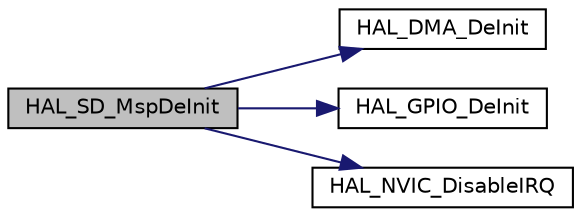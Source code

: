 digraph "HAL_SD_MspDeInit"
{
 // LATEX_PDF_SIZE
  edge [fontname="Helvetica",fontsize="10",labelfontname="Helvetica",labelfontsize="10"];
  node [fontname="Helvetica",fontsize="10",shape=record];
  rankdir="LR";
  Node1 [label="HAL_SD_MspDeInit",height=0.2,width=0.4,color="black", fillcolor="grey75", style="filled", fontcolor="black",tooltip=" "];
  Node1 -> Node2 [color="midnightblue",fontsize="10",style="solid"];
  Node2 [label="HAL_DMA_DeInit",height=0.2,width=0.4,color="black", fillcolor="white", style="filled",URL="$group___d_m_a___exported___functions___group1.html#ga7bb8587d642da11252a97f5c41c389ef",tooltip=" "];
  Node1 -> Node3 [color="midnightblue",fontsize="10",style="solid"];
  Node3 [label="HAL_GPIO_DeInit",height=0.2,width=0.4,color="black", fillcolor="white", style="filled",URL="$group___g_p_i_o___exported___functions___group1.html#gafe9c756b5aa18961032a3f8aa572959b",tooltip=" "];
  Node1 -> Node4 [color="midnightblue",fontsize="10",style="solid"];
  Node4 [label="HAL_NVIC_DisableIRQ",height=0.2,width=0.4,color="black", fillcolor="white", style="filled",URL="$group___c_o_r_t_e_x___exported___functions___group1.html#ga50ca6290e068821cb84aa168f3e13967",tooltip=" "];
}
